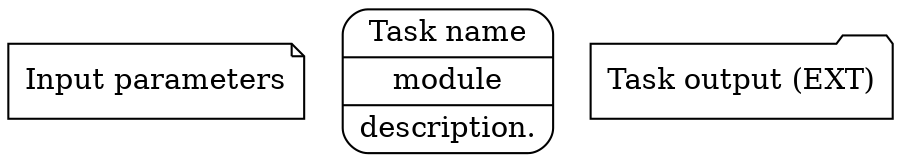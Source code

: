 digraph G {
    params [label="Input parameters" shape=note];
    task [label="{<f0> Task name|<f1> module |<f2> description.\n}" shape=Mrecord];
    task_output [label="Task output (EXT)" shape=folder];
}
